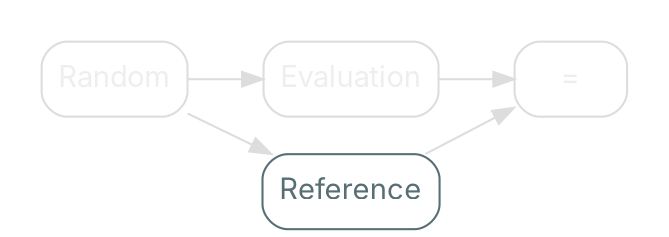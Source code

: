 digraph {
    bgcolor=transparent
    rankdir=LR

    // Default theme: enabled
    node[shape="rectangle" style="rounded,filled" color="#586E75" fillcolor="#ffffff" fontcolor="#586E75" fontname="Inter,Arial"]
    edge[color="#586E75" fontcolor="#000000" fontname="Inter,Arial" fontsize=11]

    subgraph cluster_0 {
        color=transparent
        Input[label="Random" color="#dddddd" fontcolor="#eeeeee"]
        Evaluation[color="#dddddd" fontcolor="#eeeeee"]
        Analysis[label="=" color="#dddddd" fontcolor="#eeeeee"]
    }

    Reference

    Input -> Evaluation[color="#dddddd"]
    Evaluation -> Analysis[color="#dddddd"]
    Input -> Reference[color="#dddddd"]
    Reference -> Analysis[color="#dddddd"]
}

